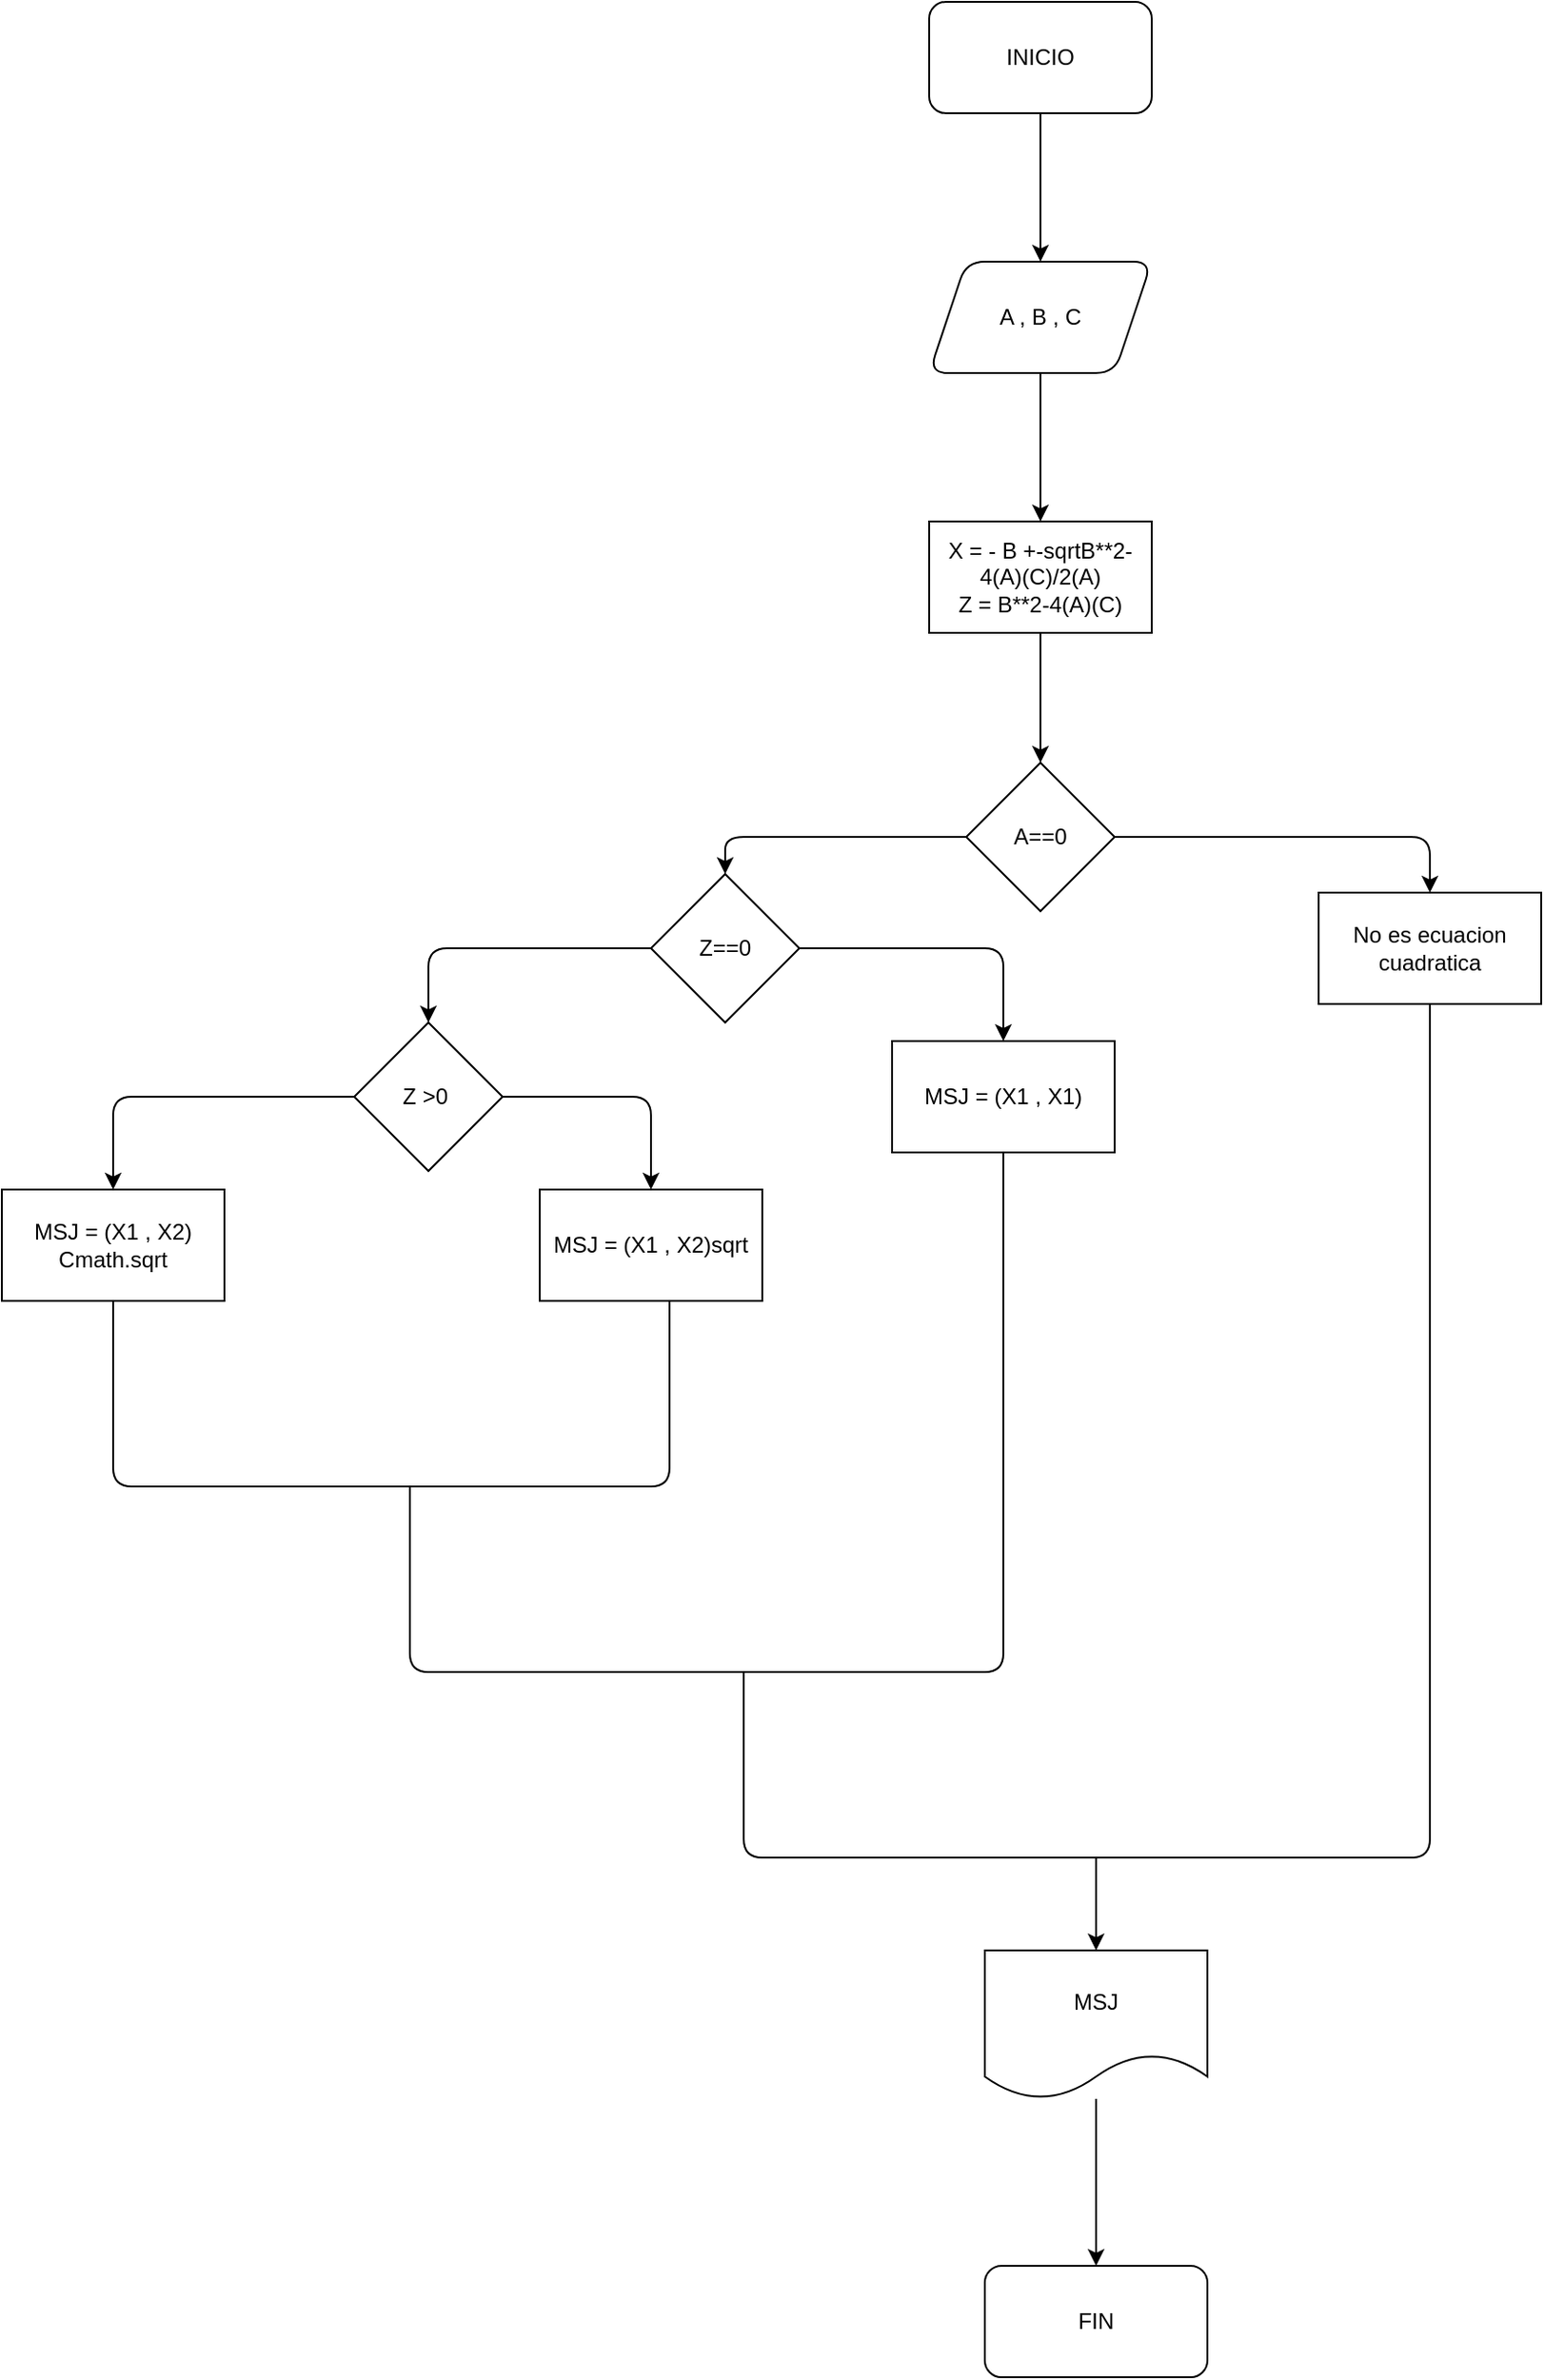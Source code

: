 <mxfile>
    <diagram id="aBjkVsouzN7u-wFWpaz5" name="Page-1">
        <mxGraphModel dx="1666" dy="480" grid="1" gridSize="10" guides="1" tooltips="1" connect="1" arrows="1" fold="1" page="1" pageScale="1" pageWidth="850" pageHeight="1100" math="0" shadow="0">
            <root>
                <mxCell id="0"/>
                <mxCell id="1" parent="0"/>
                <mxCell id="4" value="" style="edgeStyle=none;html=1;" edge="1" parent="1" source="2" target="3">
                    <mxGeometry relative="1" as="geometry"/>
                </mxCell>
                <mxCell id="2" value="INICIO" style="rounded=1;whiteSpace=wrap;html=1;" vertex="1" parent="1">
                    <mxGeometry x="340" y="20" width="120" height="60" as="geometry"/>
                </mxCell>
                <mxCell id="6" style="edgeStyle=none;html=1;" edge="1" parent="1" source="3" target="5">
                    <mxGeometry relative="1" as="geometry"/>
                </mxCell>
                <mxCell id="3" value="A , B , C" style="shape=parallelogram;perimeter=parallelogramPerimeter;whiteSpace=wrap;html=1;fixedSize=1;rounded=1;" vertex="1" parent="1">
                    <mxGeometry x="340" y="160" width="120" height="60" as="geometry"/>
                </mxCell>
                <mxCell id="8" value="" style="edgeStyle=none;html=1;" edge="1" parent="1" source="5" target="7">
                    <mxGeometry relative="1" as="geometry"/>
                </mxCell>
                <mxCell id="5" value="X = - B +-sqrtB**2-4(A)(C)/2(A)&lt;br&gt;Z = B**2-4(A)(C)" style="rounded=0;whiteSpace=wrap;html=1;" vertex="1" parent="1">
                    <mxGeometry x="340" y="300" width="120" height="60" as="geometry"/>
                </mxCell>
                <mxCell id="10" value="" style="edgeStyle=none;html=1;" edge="1" parent="1" source="7" target="9">
                    <mxGeometry relative="1" as="geometry">
                        <Array as="points">
                            <mxPoint x="610" y="470"/>
                        </Array>
                    </mxGeometry>
                </mxCell>
                <mxCell id="12" value="" style="edgeStyle=none;html=1;" edge="1" parent="1" source="7" target="11">
                    <mxGeometry relative="1" as="geometry">
                        <Array as="points">
                            <mxPoint x="230" y="470"/>
                        </Array>
                    </mxGeometry>
                </mxCell>
                <mxCell id="7" value="A==0" style="rhombus;whiteSpace=wrap;html=1;rounded=0;" vertex="1" parent="1">
                    <mxGeometry x="360" y="430" width="80" height="80" as="geometry"/>
                </mxCell>
                <mxCell id="9" value="No es ecuacion cuadratica" style="whiteSpace=wrap;html=1;rounded=0;" vertex="1" parent="1">
                    <mxGeometry x="550" y="500" width="120" height="60" as="geometry"/>
                </mxCell>
                <mxCell id="15" style="edgeStyle=none;html=1;entryX=0.5;entryY=0;entryDx=0;entryDy=0;" edge="1" parent="1" source="11" target="14">
                    <mxGeometry relative="1" as="geometry">
                        <Array as="points">
                            <mxPoint x="380" y="530"/>
                        </Array>
                    </mxGeometry>
                </mxCell>
                <mxCell id="17" value="" style="edgeStyle=none;html=1;" edge="1" parent="1" source="11" target="16">
                    <mxGeometry relative="1" as="geometry">
                        <Array as="points">
                            <mxPoint x="70" y="530"/>
                        </Array>
                    </mxGeometry>
                </mxCell>
                <mxCell id="11" value="Z==0" style="rhombus;whiteSpace=wrap;html=1;rounded=0;" vertex="1" parent="1">
                    <mxGeometry x="190" y="490" width="80" height="80" as="geometry"/>
                </mxCell>
                <mxCell id="14" value="MSJ = (X1 , X1)" style="whiteSpace=wrap;html=1;rounded=0;" vertex="1" parent="1">
                    <mxGeometry x="320" y="580" width="120" height="60" as="geometry"/>
                </mxCell>
                <mxCell id="20" style="edgeStyle=none;html=1;entryX=0.5;entryY=0;entryDx=0;entryDy=0;" edge="1" parent="1" source="16" target="19">
                    <mxGeometry relative="1" as="geometry">
                        <Array as="points">
                            <mxPoint x="190" y="610"/>
                        </Array>
                    </mxGeometry>
                </mxCell>
                <mxCell id="22" value="" style="edgeStyle=none;html=1;" edge="1" parent="1" source="16" target="21">
                    <mxGeometry relative="1" as="geometry">
                        <Array as="points">
                            <mxPoint x="-100" y="610"/>
                        </Array>
                    </mxGeometry>
                </mxCell>
                <mxCell id="16" value="Z &amp;gt;0&amp;nbsp;" style="rhombus;whiteSpace=wrap;html=1;rounded=0;" vertex="1" parent="1">
                    <mxGeometry x="30" y="570" width="80" height="80" as="geometry"/>
                </mxCell>
                <mxCell id="19" value="MSJ = (X1 , X2)sqrt" style="whiteSpace=wrap;html=1;rounded=0;" vertex="1" parent="1">
                    <mxGeometry x="130" y="660" width="120" height="60" as="geometry"/>
                </mxCell>
                <mxCell id="21" value="MSJ = (X1 , X2) Cmath.sqrt" style="whiteSpace=wrap;html=1;rounded=0;" vertex="1" parent="1">
                    <mxGeometry x="-160" y="660" width="120" height="60" as="geometry"/>
                </mxCell>
                <mxCell id="23" value="" style="endArrow=none;html=1;exitX=0.5;exitY=1;exitDx=0;exitDy=0;" edge="1" parent="1" source="21">
                    <mxGeometry width="50" height="50" relative="1" as="geometry">
                        <mxPoint x="210" y="770" as="sourcePoint"/>
                        <mxPoint x="200" y="720" as="targetPoint"/>
                        <Array as="points">
                            <mxPoint x="-100" y="820"/>
                            <mxPoint x="200" y="820"/>
                        </Array>
                    </mxGeometry>
                </mxCell>
                <mxCell id="24" value="" style="endArrow=none;html=1;exitX=0.5;exitY=1;exitDx=0;exitDy=0;entryX=0.5;entryY=1;entryDx=0;entryDy=0;" edge="1" parent="1" target="14">
                    <mxGeometry width="50" height="50" relative="1" as="geometry">
                        <mxPoint x="60" y="820" as="sourcePoint"/>
                        <mxPoint x="360" y="820" as="targetPoint"/>
                        <Array as="points">
                            <mxPoint x="60" y="920"/>
                            <mxPoint x="380" y="920"/>
                        </Array>
                    </mxGeometry>
                </mxCell>
                <mxCell id="25" value="" style="endArrow=none;html=1;exitX=0.5;exitY=1;exitDx=0;exitDy=0;entryX=0.5;entryY=1;entryDx=0;entryDy=0;" edge="1" parent="1" target="9">
                    <mxGeometry width="50" height="50" relative="1" as="geometry">
                        <mxPoint x="240" y="920" as="sourcePoint"/>
                        <mxPoint x="560" y="740" as="targetPoint"/>
                        <Array as="points">
                            <mxPoint x="240" y="1020"/>
                            <mxPoint x="610" y="1020"/>
                        </Array>
                    </mxGeometry>
                </mxCell>
                <mxCell id="26" value="" style="endArrow=classic;html=1;" edge="1" parent="1">
                    <mxGeometry width="50" height="50" relative="1" as="geometry">
                        <mxPoint x="430" y="1020" as="sourcePoint"/>
                        <mxPoint x="430" y="1070" as="targetPoint"/>
                    </mxGeometry>
                </mxCell>
                <mxCell id="29" value="" style="edgeStyle=none;html=1;" edge="1" parent="1" source="27" target="28">
                    <mxGeometry relative="1" as="geometry"/>
                </mxCell>
                <mxCell id="27" value="MSJ" style="shape=document;whiteSpace=wrap;html=1;boundedLbl=1;" vertex="1" parent="1">
                    <mxGeometry x="370" y="1070" width="120" height="80" as="geometry"/>
                </mxCell>
                <mxCell id="28" value="FIN" style="rounded=1;whiteSpace=wrap;html=1;" vertex="1" parent="1">
                    <mxGeometry x="370" y="1240" width="120" height="60" as="geometry"/>
                </mxCell>
            </root>
        </mxGraphModel>
    </diagram>
</mxfile>